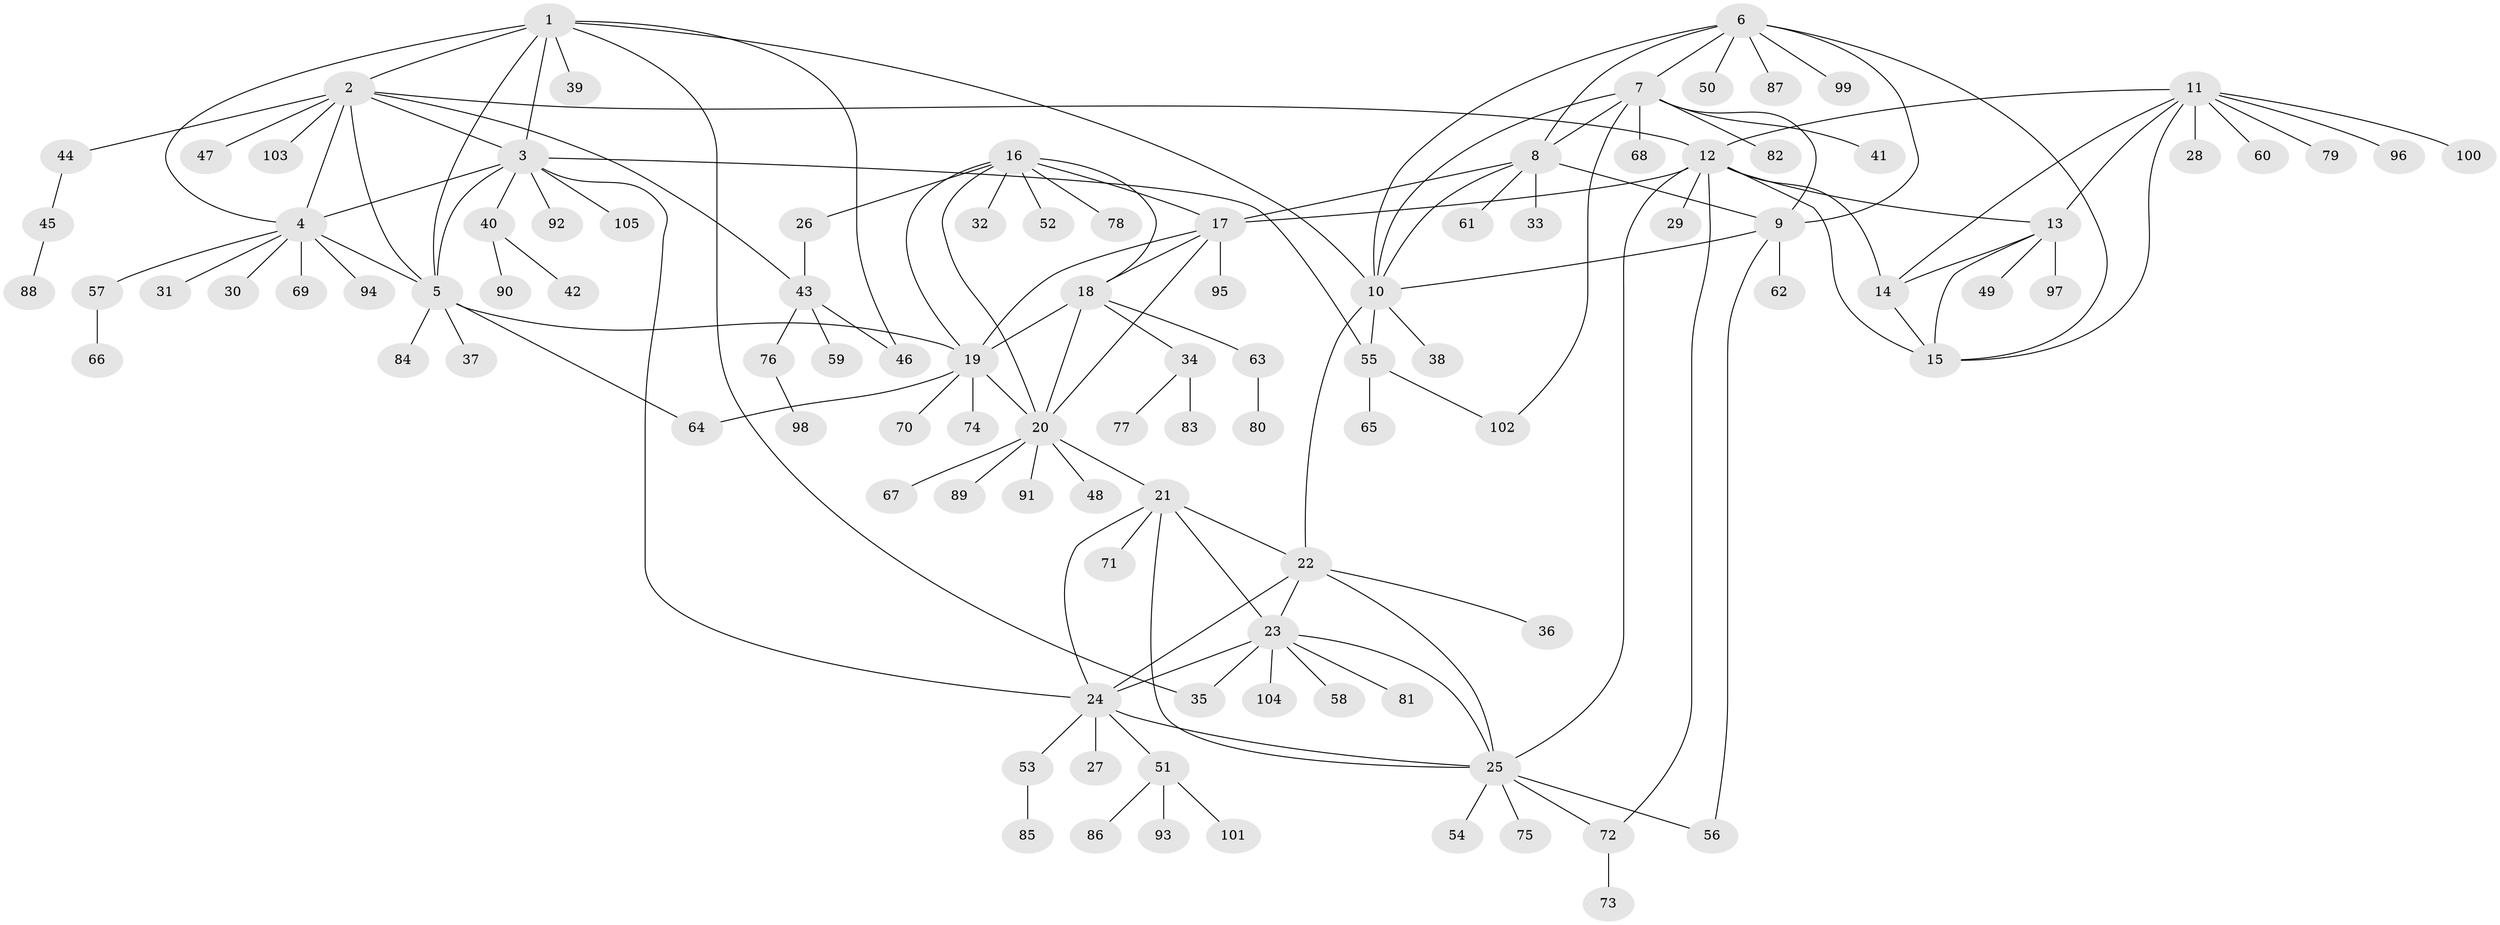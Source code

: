// Generated by graph-tools (version 1.1) at 2025/26/03/09/25 03:26:40]
// undirected, 105 vertices, 148 edges
graph export_dot {
graph [start="1"]
  node [color=gray90,style=filled];
  1;
  2;
  3;
  4;
  5;
  6;
  7;
  8;
  9;
  10;
  11;
  12;
  13;
  14;
  15;
  16;
  17;
  18;
  19;
  20;
  21;
  22;
  23;
  24;
  25;
  26;
  27;
  28;
  29;
  30;
  31;
  32;
  33;
  34;
  35;
  36;
  37;
  38;
  39;
  40;
  41;
  42;
  43;
  44;
  45;
  46;
  47;
  48;
  49;
  50;
  51;
  52;
  53;
  54;
  55;
  56;
  57;
  58;
  59;
  60;
  61;
  62;
  63;
  64;
  65;
  66;
  67;
  68;
  69;
  70;
  71;
  72;
  73;
  74;
  75;
  76;
  77;
  78;
  79;
  80;
  81;
  82;
  83;
  84;
  85;
  86;
  87;
  88;
  89;
  90;
  91;
  92;
  93;
  94;
  95;
  96;
  97;
  98;
  99;
  100;
  101;
  102;
  103;
  104;
  105;
  1 -- 2;
  1 -- 3;
  1 -- 4;
  1 -- 5;
  1 -- 10;
  1 -- 35;
  1 -- 39;
  1 -- 46;
  2 -- 3;
  2 -- 4;
  2 -- 5;
  2 -- 12;
  2 -- 43;
  2 -- 44;
  2 -- 47;
  2 -- 103;
  3 -- 4;
  3 -- 5;
  3 -- 24;
  3 -- 40;
  3 -- 55;
  3 -- 92;
  3 -- 105;
  4 -- 5;
  4 -- 30;
  4 -- 31;
  4 -- 57;
  4 -- 69;
  4 -- 94;
  5 -- 19;
  5 -- 37;
  5 -- 64;
  5 -- 84;
  6 -- 7;
  6 -- 8;
  6 -- 9;
  6 -- 10;
  6 -- 15;
  6 -- 50;
  6 -- 87;
  6 -- 99;
  7 -- 8;
  7 -- 9;
  7 -- 10;
  7 -- 41;
  7 -- 68;
  7 -- 82;
  7 -- 102;
  8 -- 9;
  8 -- 10;
  8 -- 17;
  8 -- 33;
  8 -- 61;
  9 -- 10;
  9 -- 56;
  9 -- 62;
  10 -- 22;
  10 -- 38;
  10 -- 55;
  11 -- 12;
  11 -- 13;
  11 -- 14;
  11 -- 15;
  11 -- 28;
  11 -- 60;
  11 -- 79;
  11 -- 96;
  11 -- 100;
  12 -- 13;
  12 -- 14;
  12 -- 15;
  12 -- 17;
  12 -- 25;
  12 -- 29;
  12 -- 72;
  13 -- 14;
  13 -- 15;
  13 -- 49;
  13 -- 97;
  14 -- 15;
  16 -- 17;
  16 -- 18;
  16 -- 19;
  16 -- 20;
  16 -- 26;
  16 -- 32;
  16 -- 52;
  16 -- 78;
  17 -- 18;
  17 -- 19;
  17 -- 20;
  17 -- 95;
  18 -- 19;
  18 -- 20;
  18 -- 34;
  18 -- 63;
  19 -- 20;
  19 -- 64;
  19 -- 70;
  19 -- 74;
  20 -- 21;
  20 -- 48;
  20 -- 67;
  20 -- 89;
  20 -- 91;
  21 -- 22;
  21 -- 23;
  21 -- 24;
  21 -- 25;
  21 -- 71;
  22 -- 23;
  22 -- 24;
  22 -- 25;
  22 -- 36;
  23 -- 24;
  23 -- 25;
  23 -- 35;
  23 -- 58;
  23 -- 81;
  23 -- 104;
  24 -- 25;
  24 -- 27;
  24 -- 51;
  24 -- 53;
  25 -- 54;
  25 -- 56;
  25 -- 72;
  25 -- 75;
  26 -- 43;
  34 -- 77;
  34 -- 83;
  40 -- 42;
  40 -- 90;
  43 -- 46;
  43 -- 59;
  43 -- 76;
  44 -- 45;
  45 -- 88;
  51 -- 86;
  51 -- 93;
  51 -- 101;
  53 -- 85;
  55 -- 65;
  55 -- 102;
  57 -- 66;
  63 -- 80;
  72 -- 73;
  76 -- 98;
}
